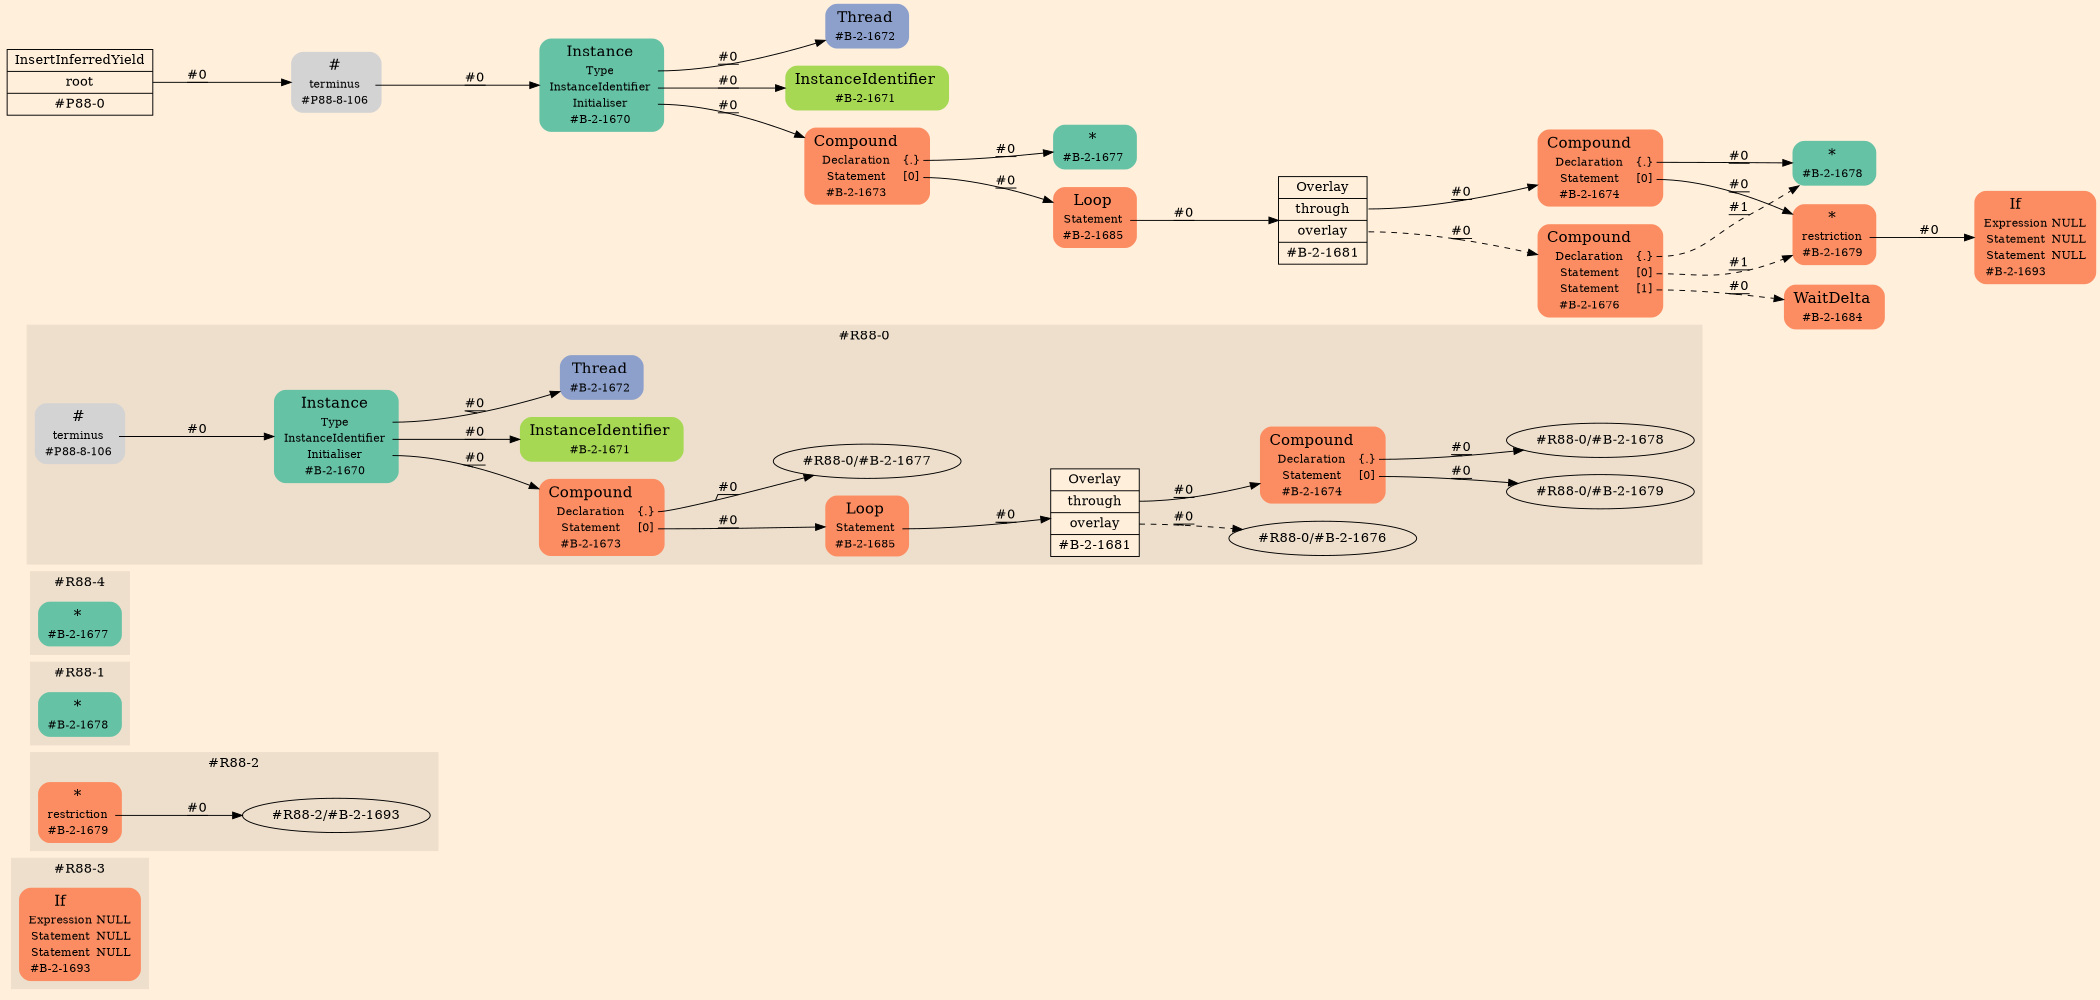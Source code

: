 digraph Inferno {
graph [
rankdir = "LR"
ranksep = 1.0
size = "14,20"
bgcolor = antiquewhite1
];
node [
];
subgraph "cluster#R88-3" {
label = "#R88-3"
style = "filled"
color = antiquewhite2
"#R88-3/#B-2-1693" [
shape = "plaintext"
fillcolor = "/set28/2"
label = <<TABLE BORDER="0" CELLBORDER="0" CELLSPACING="0">
 <TR>
  <TD><FONT POINT-SIZE="16.0">If</FONT></TD>
  <TD></TD>
 </TR>
 <TR>
  <TD>Expression</TD>
  <TD PORT="port0">NULL</TD>
 </TR>
 <TR>
  <TD>Statement</TD>
  <TD PORT="port1">NULL</TD>
 </TR>
 <TR>
  <TD>Statement</TD>
  <TD PORT="port2">NULL</TD>
 </TR>
 <TR>
  <TD>#B-2-1693</TD>
  <TD PORT="port3"></TD>
 </TR>
</TABLE>>
style = "rounded,filled"
fontsize = "12"
];
}
subgraph "cluster#R88-2" {
label = "#R88-2"
style = "filled"
color = antiquewhite2
"#R88-2/#B-2-1679" [
shape = "plaintext"
fillcolor = "/set28/2"
label = <<TABLE BORDER="0" CELLBORDER="0" CELLSPACING="0">
 <TR>
  <TD><FONT POINT-SIZE="16.0">*</FONT></TD>
  <TD></TD>
 </TR>
 <TR>
  <TD>restriction</TD>
  <TD PORT="port0"></TD>
 </TR>
 <TR>
  <TD>#B-2-1679</TD>
  <TD PORT="port1"></TD>
 </TR>
</TABLE>>
style = "rounded,filled"
fontsize = "12"
];
"#R88-2/#B-2-1679":port0 -> "#R88-2/#B-2-1693" [style="solid"
label = "#0"
decorate = true
];
}
subgraph "cluster#R88-1" {
label = "#R88-1"
style = "filled"
color = antiquewhite2
"#R88-1/#B-2-1678" [
shape = "plaintext"
fillcolor = "/set28/1"
label = <<TABLE BORDER="0" CELLBORDER="0" CELLSPACING="0">
 <TR>
  <TD><FONT POINT-SIZE="16.0">*</FONT></TD>
  <TD></TD>
 </TR>
 <TR>
  <TD>#B-2-1678</TD>
  <TD PORT="port0"></TD>
 </TR>
</TABLE>>
style = "rounded,filled"
fontsize = "12"
];
}
subgraph "cluster#R88-4" {
label = "#R88-4"
style = "filled"
color = antiquewhite2
"#R88-4/#B-2-1677" [
shape = "plaintext"
fillcolor = "/set28/1"
label = <<TABLE BORDER="0" CELLBORDER="0" CELLSPACING="0">
 <TR>
  <TD><FONT POINT-SIZE="16.0">*</FONT></TD>
  <TD></TD>
 </TR>
 <TR>
  <TD>#B-2-1677</TD>
  <TD PORT="port0"></TD>
 </TR>
</TABLE>>
style = "rounded,filled"
fontsize = "12"
];
}
subgraph "cluster#R88-0" {
label = "#R88-0"
style = "filled"
color = antiquewhite2
"#R88-0/#B-2-1674" [
shape = "plaintext"
fillcolor = "/set28/2"
label = <<TABLE BORDER="0" CELLBORDER="0" CELLSPACING="0">
 <TR>
  <TD><FONT POINT-SIZE="16.0">Compound</FONT></TD>
  <TD></TD>
 </TR>
 <TR>
  <TD>Declaration</TD>
  <TD PORT="port0">{.}</TD>
 </TR>
 <TR>
  <TD>Statement</TD>
  <TD PORT="port1">[0]</TD>
 </TR>
 <TR>
  <TD>#B-2-1674</TD>
  <TD PORT="port2"></TD>
 </TR>
</TABLE>>
style = "rounded,filled"
fontsize = "12"
];
"#R88-0/#B-2-1681" [
shape = "record"
fillcolor = "/set28/2"
label = "<fixed> Overlay | <port0> through | <port1> overlay | <port2> #B-2-1681"
style = "filled"
fontsize = "14"
fillcolor = antiquewhite1
];
"#R88-0/#B-2-1670" [
shape = "plaintext"
fillcolor = "/set28/1"
label = <<TABLE BORDER="0" CELLBORDER="0" CELLSPACING="0">
 <TR>
  <TD><FONT POINT-SIZE="16.0">Instance</FONT></TD>
  <TD></TD>
 </TR>
 <TR>
  <TD>Type</TD>
  <TD PORT="port0"></TD>
 </TR>
 <TR>
  <TD>InstanceIdentifier</TD>
  <TD PORT="port1"></TD>
 </TR>
 <TR>
  <TD>Initialiser</TD>
  <TD PORT="port2"></TD>
 </TR>
 <TR>
  <TD>#B-2-1670</TD>
  <TD PORT="port3"></TD>
 </TR>
</TABLE>>
style = "rounded,filled"
fontsize = "12"
];
"#R88-0/#B-2-1671" [
shape = "plaintext"
fillcolor = "/set28/5"
label = <<TABLE BORDER="0" CELLBORDER="0" CELLSPACING="0">
 <TR>
  <TD><FONT POINT-SIZE="16.0">InstanceIdentifier</FONT></TD>
  <TD></TD>
 </TR>
 <TR>
  <TD>#B-2-1671</TD>
  <TD PORT="port0"></TD>
 </TR>
</TABLE>>
style = "rounded,filled"
fontsize = "12"
];
"#R88-0/#B-2-1673" [
shape = "plaintext"
fillcolor = "/set28/2"
label = <<TABLE BORDER="0" CELLBORDER="0" CELLSPACING="0">
 <TR>
  <TD><FONT POINT-SIZE="16.0">Compound</FONT></TD>
  <TD></TD>
 </TR>
 <TR>
  <TD>Declaration</TD>
  <TD PORT="port0">{.}</TD>
 </TR>
 <TR>
  <TD>Statement</TD>
  <TD PORT="port1">[0]</TD>
 </TR>
 <TR>
  <TD>#B-2-1673</TD>
  <TD PORT="port2"></TD>
 </TR>
</TABLE>>
style = "rounded,filled"
fontsize = "12"
];
"#R88-0/#P88-8-106" [
shape = "plaintext"
label = <<TABLE BORDER="0" CELLBORDER="0" CELLSPACING="0">
 <TR>
  <TD><FONT POINT-SIZE="16.0">#</FONT></TD>
  <TD></TD>
 </TR>
 <TR>
  <TD>terminus</TD>
  <TD PORT="port0"></TD>
 </TR>
 <TR>
  <TD>#P88-8-106</TD>
  <TD PORT="port1"></TD>
 </TR>
</TABLE>>
style = "rounded,filled"
fontsize = "12"
];
"#R88-0/#B-2-1672" [
shape = "plaintext"
fillcolor = "/set28/3"
label = <<TABLE BORDER="0" CELLBORDER="0" CELLSPACING="0">
 <TR>
  <TD><FONT POINT-SIZE="16.0">Thread</FONT></TD>
  <TD></TD>
 </TR>
 <TR>
  <TD>#B-2-1672</TD>
  <TD PORT="port0"></TD>
 </TR>
</TABLE>>
style = "rounded,filled"
fontsize = "12"
];
"#R88-0/#B-2-1685" [
shape = "plaintext"
fillcolor = "/set28/2"
label = <<TABLE BORDER="0" CELLBORDER="0" CELLSPACING="0">
 <TR>
  <TD><FONT POINT-SIZE="16.0">Loop</FONT></TD>
  <TD></TD>
 </TR>
 <TR>
  <TD>Statement</TD>
  <TD PORT="port0"></TD>
 </TR>
 <TR>
  <TD>#B-2-1685</TD>
  <TD PORT="port1"></TD>
 </TR>
</TABLE>>
style = "rounded,filled"
fontsize = "12"
];
"#R88-0/#B-2-1674":port0 -> "#R88-0/#B-2-1678" [style="solid"
label = "#0"
decorate = true
];
"#R88-0/#B-2-1674":port1 -> "#R88-0/#B-2-1679" [style="solid"
label = "#0"
decorate = true
];
"#R88-0/#B-2-1681":port0 -> "#R88-0/#B-2-1674" [style="solid"
label = "#0"
decorate = true
];
"#R88-0/#B-2-1681":port1 -> "#R88-0/#B-2-1676" [style="dashed"
label = "#0"
decorate = true
];
"#R88-0/#B-2-1670":port0 -> "#R88-0/#B-2-1672" [style="solid"
label = "#0"
decorate = true
];
"#R88-0/#B-2-1670":port1 -> "#R88-0/#B-2-1671" [style="solid"
label = "#0"
decorate = true
];
"#R88-0/#B-2-1670":port2 -> "#R88-0/#B-2-1673" [style="solid"
label = "#0"
decorate = true
];
"#R88-0/#B-2-1673":port0 -> "#R88-0/#B-2-1677" [style="solid"
label = "#0"
decorate = true
];
"#R88-0/#B-2-1673":port1 -> "#R88-0/#B-2-1685" [style="solid"
label = "#0"
decorate = true
];
"#R88-0/#P88-8-106":port0 -> "#R88-0/#B-2-1670" [style="solid"
label = "#0"
decorate = true
];
"#R88-0/#B-2-1685":port0 -> "#R88-0/#B-2-1681" [style="solid"
label = "#0"
decorate = true
];
}
"/CR#P88-0" [
shape = "record"
fillcolor = "transparent"
label = "<fixed> InsertInferredYield | <port0> root | <port1> #P88-0"
style = "filled"
fontsize = "14"
fillcolor = antiquewhite1
];
"/#P88-8-106" [
shape = "plaintext"
label = <<TABLE BORDER="0" CELLBORDER="0" CELLSPACING="0">
 <TR>
  <TD><FONT POINT-SIZE="16.0">#</FONT></TD>
  <TD></TD>
 </TR>
 <TR>
  <TD>terminus</TD>
  <TD PORT="port0"></TD>
 </TR>
 <TR>
  <TD>#P88-8-106</TD>
  <TD PORT="port1"></TD>
 </TR>
</TABLE>>
style = "rounded,filled"
fontsize = "12"
];
"/#B-2-1670" [
shape = "plaintext"
fillcolor = "/set28/1"
label = <<TABLE BORDER="0" CELLBORDER="0" CELLSPACING="0">
 <TR>
  <TD><FONT POINT-SIZE="16.0">Instance</FONT></TD>
  <TD></TD>
 </TR>
 <TR>
  <TD>Type</TD>
  <TD PORT="port0"></TD>
 </TR>
 <TR>
  <TD>InstanceIdentifier</TD>
  <TD PORT="port1"></TD>
 </TR>
 <TR>
  <TD>Initialiser</TD>
  <TD PORT="port2"></TD>
 </TR>
 <TR>
  <TD>#B-2-1670</TD>
  <TD PORT="port3"></TD>
 </TR>
</TABLE>>
style = "rounded,filled"
fontsize = "12"
];
"/#B-2-1672" [
shape = "plaintext"
fillcolor = "/set28/3"
label = <<TABLE BORDER="0" CELLBORDER="0" CELLSPACING="0">
 <TR>
  <TD><FONT POINT-SIZE="16.0">Thread</FONT></TD>
  <TD></TD>
 </TR>
 <TR>
  <TD>#B-2-1672</TD>
  <TD PORT="port0"></TD>
 </TR>
</TABLE>>
style = "rounded,filled"
fontsize = "12"
];
"/#B-2-1671" [
shape = "plaintext"
fillcolor = "/set28/5"
label = <<TABLE BORDER="0" CELLBORDER="0" CELLSPACING="0">
 <TR>
  <TD><FONT POINT-SIZE="16.0">InstanceIdentifier</FONT></TD>
  <TD></TD>
 </TR>
 <TR>
  <TD>#B-2-1671</TD>
  <TD PORT="port0"></TD>
 </TR>
</TABLE>>
style = "rounded,filled"
fontsize = "12"
];
"/#B-2-1673" [
shape = "plaintext"
fillcolor = "/set28/2"
label = <<TABLE BORDER="0" CELLBORDER="0" CELLSPACING="0">
 <TR>
  <TD><FONT POINT-SIZE="16.0">Compound</FONT></TD>
  <TD></TD>
 </TR>
 <TR>
  <TD>Declaration</TD>
  <TD PORT="port0">{.}</TD>
 </TR>
 <TR>
  <TD>Statement</TD>
  <TD PORT="port1">[0]</TD>
 </TR>
 <TR>
  <TD>#B-2-1673</TD>
  <TD PORT="port2"></TD>
 </TR>
</TABLE>>
style = "rounded,filled"
fontsize = "12"
];
"/#B-2-1677" [
shape = "plaintext"
fillcolor = "/set28/1"
label = <<TABLE BORDER="0" CELLBORDER="0" CELLSPACING="0">
 <TR>
  <TD><FONT POINT-SIZE="16.0">*</FONT></TD>
  <TD></TD>
 </TR>
 <TR>
  <TD>#B-2-1677</TD>
  <TD PORT="port0"></TD>
 </TR>
</TABLE>>
style = "rounded,filled"
fontsize = "12"
];
"/#B-2-1685" [
shape = "plaintext"
fillcolor = "/set28/2"
label = <<TABLE BORDER="0" CELLBORDER="0" CELLSPACING="0">
 <TR>
  <TD><FONT POINT-SIZE="16.0">Loop</FONT></TD>
  <TD></TD>
 </TR>
 <TR>
  <TD>Statement</TD>
  <TD PORT="port0"></TD>
 </TR>
 <TR>
  <TD>#B-2-1685</TD>
  <TD PORT="port1"></TD>
 </TR>
</TABLE>>
style = "rounded,filled"
fontsize = "12"
];
"/#B-2-1681" [
shape = "record"
fillcolor = "/set28/2"
label = "<fixed> Overlay | <port0> through | <port1> overlay | <port2> #B-2-1681"
style = "filled"
fontsize = "14"
fillcolor = antiquewhite1
];
"/#B-2-1674" [
shape = "plaintext"
fillcolor = "/set28/2"
label = <<TABLE BORDER="0" CELLBORDER="0" CELLSPACING="0">
 <TR>
  <TD><FONT POINT-SIZE="16.0">Compound</FONT></TD>
  <TD></TD>
 </TR>
 <TR>
  <TD>Declaration</TD>
  <TD PORT="port0">{.}</TD>
 </TR>
 <TR>
  <TD>Statement</TD>
  <TD PORT="port1">[0]</TD>
 </TR>
 <TR>
  <TD>#B-2-1674</TD>
  <TD PORT="port2"></TD>
 </TR>
</TABLE>>
style = "rounded,filled"
fontsize = "12"
];
"/#B-2-1678" [
shape = "plaintext"
fillcolor = "/set28/1"
label = <<TABLE BORDER="0" CELLBORDER="0" CELLSPACING="0">
 <TR>
  <TD><FONT POINT-SIZE="16.0">*</FONT></TD>
  <TD></TD>
 </TR>
 <TR>
  <TD>#B-2-1678</TD>
  <TD PORT="port0"></TD>
 </TR>
</TABLE>>
style = "rounded,filled"
fontsize = "12"
];
"/#B-2-1679" [
shape = "plaintext"
fillcolor = "/set28/2"
label = <<TABLE BORDER="0" CELLBORDER="0" CELLSPACING="0">
 <TR>
  <TD><FONT POINT-SIZE="16.0">*</FONT></TD>
  <TD></TD>
 </TR>
 <TR>
  <TD>restriction</TD>
  <TD PORT="port0"></TD>
 </TR>
 <TR>
  <TD>#B-2-1679</TD>
  <TD PORT="port1"></TD>
 </TR>
</TABLE>>
style = "rounded,filled"
fontsize = "12"
];
"/#B-2-1693" [
shape = "plaintext"
fillcolor = "/set28/2"
label = <<TABLE BORDER="0" CELLBORDER="0" CELLSPACING="0">
 <TR>
  <TD><FONT POINT-SIZE="16.0">If</FONT></TD>
  <TD></TD>
 </TR>
 <TR>
  <TD>Expression</TD>
  <TD PORT="port0">NULL</TD>
 </TR>
 <TR>
  <TD>Statement</TD>
  <TD PORT="port1">NULL</TD>
 </TR>
 <TR>
  <TD>Statement</TD>
  <TD PORT="port2">NULL</TD>
 </TR>
 <TR>
  <TD>#B-2-1693</TD>
  <TD PORT="port3"></TD>
 </TR>
</TABLE>>
style = "rounded,filled"
fontsize = "12"
];
"/#B-2-1676" [
shape = "plaintext"
fillcolor = "/set28/2"
label = <<TABLE BORDER="0" CELLBORDER="0" CELLSPACING="0">
 <TR>
  <TD><FONT POINT-SIZE="16.0">Compound</FONT></TD>
  <TD></TD>
 </TR>
 <TR>
  <TD>Declaration</TD>
  <TD PORT="port0">{.}</TD>
 </TR>
 <TR>
  <TD>Statement</TD>
  <TD PORT="port1">[0]</TD>
 </TR>
 <TR>
  <TD>Statement</TD>
  <TD PORT="port2">[1]</TD>
 </TR>
 <TR>
  <TD>#B-2-1676</TD>
  <TD PORT="port3"></TD>
 </TR>
</TABLE>>
style = "rounded,filled"
fontsize = "12"
];
"/#B-2-1684" [
shape = "plaintext"
fillcolor = "/set28/2"
label = <<TABLE BORDER="0" CELLBORDER="0" CELLSPACING="0">
 <TR>
  <TD><FONT POINT-SIZE="16.0">WaitDelta</FONT></TD>
  <TD></TD>
 </TR>
 <TR>
  <TD>#B-2-1684</TD>
  <TD PORT="port0"></TD>
 </TR>
</TABLE>>
style = "rounded,filled"
fontsize = "12"
];
"/CR#P88-0":port0 -> "/#P88-8-106" [style="solid"
label = "#0"
decorate = true
];
"/#P88-8-106":port0 -> "/#B-2-1670" [style="solid"
label = "#0"
decorate = true
];
"/#B-2-1670":port0 -> "/#B-2-1672" [style="solid"
label = "#0"
decorate = true
];
"/#B-2-1670":port1 -> "/#B-2-1671" [style="solid"
label = "#0"
decorate = true
];
"/#B-2-1670":port2 -> "/#B-2-1673" [style="solid"
label = "#0"
decorate = true
];
"/#B-2-1673":port0 -> "/#B-2-1677" [style="solid"
label = "#0"
decorate = true
];
"/#B-2-1673":port1 -> "/#B-2-1685" [style="solid"
label = "#0"
decorate = true
];
"/#B-2-1685":port0 -> "/#B-2-1681" [style="solid"
label = "#0"
decorate = true
];
"/#B-2-1681":port0 -> "/#B-2-1674" [style="solid"
label = "#0"
decorate = true
];
"/#B-2-1681":port1 -> "/#B-2-1676" [style="dashed"
label = "#0"
decorate = true
];
"/#B-2-1674":port0 -> "/#B-2-1678" [style="solid"
label = "#0"
decorate = true
];
"/#B-2-1674":port1 -> "/#B-2-1679" [style="solid"
label = "#0"
decorate = true
];
"/#B-2-1679":port0 -> "/#B-2-1693" [style="solid"
label = "#0"
decorate = true
];
"/#B-2-1676":port0 -> "/#B-2-1678" [style="dashed"
label = "#1"
decorate = true
];
"/#B-2-1676":port1 -> "/#B-2-1679" [style="dashed"
label = "#1"
decorate = true
];
"/#B-2-1676":port2 -> "/#B-2-1684" [style="dashed"
label = "#0"
decorate = true
];
}
